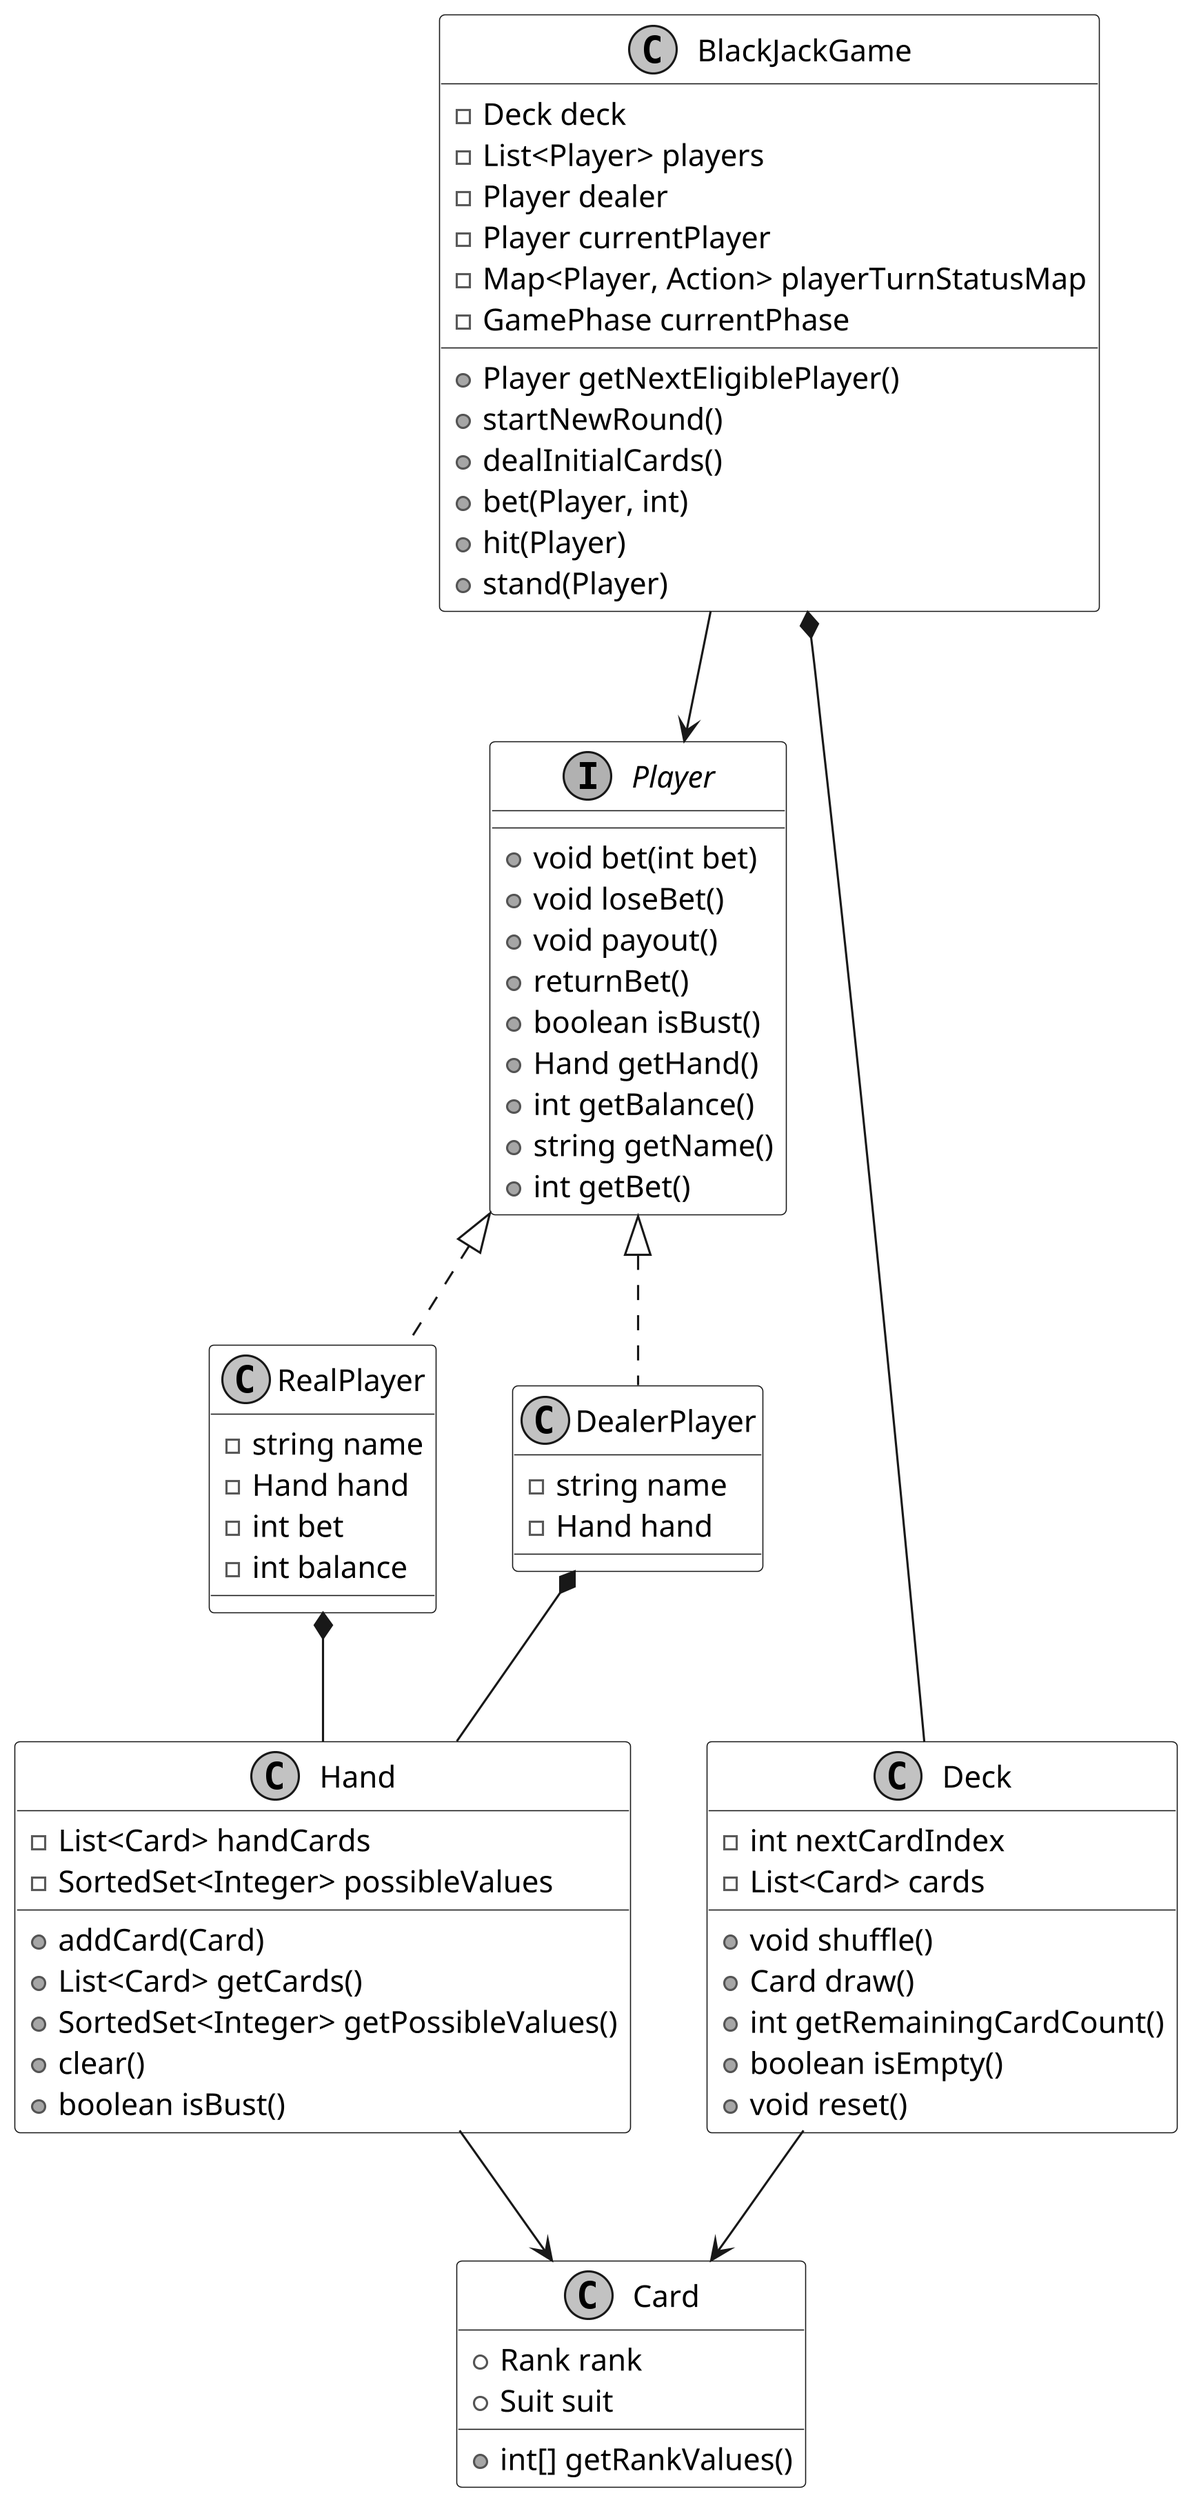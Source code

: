 @startuml
skinparam monochrome true
skinparam backgroundColor #FFFFFF
skinparam classBackgroundColor #FFFFFF
skinparam dpi 300

class RealPlayer {
    - string name
    - Hand hand 
    - int bet 
    - int balance 
}

class DealerPlayer {
    - string name
    - Hand hand
}

interface Player {
    + void bet(int bet)
    + void loseBet()
    + void payout()
    + returnBet()
    + boolean isBust()
    + Hand getHand()
    + int getBalance()
    + string getName()
    + int getBet()
}

class Hand {
    - List<Card> handCards
    - SortedSet<Integer> possibleValues
    + addCard(Card)
    + List<Card> getCards()
    + SortedSet<Integer> getPossibleValues()
    + clear()
    + boolean isBust()
}

 class Card {
    + Rank rank
    + Suit suit
    + int[] getRankValues()
  }

class BlackJackGame {
    - Deck deck
    - List<Player> players
    - Player dealer
    - Player currentPlayer
    - Map<Player, Action> playerTurnStatusMap
    - GamePhase currentPhase
    + Player getNextEligiblePlayer()
    + startNewRound()
    + dealInitialCards()
    + bet(Player, int)
    + hit(Player)
    + stand(Player)
}

class Deck {
    - int nextCardIndex
    - List<Card> cards
    + void shuffle()
    + Card draw()
    + int getRemainingCardCount()
    + boolean isEmpty()
    + void reset()
}

Player <|.. RealPlayer
Player <|.. DealerPlayer
BlackJackGame --> Player
BlackJackGame *-- Deck
RealPlayer *-- Hand
DealerPlayer *-- Hand
Hand --> Card
Deck --> Card

@enduml
